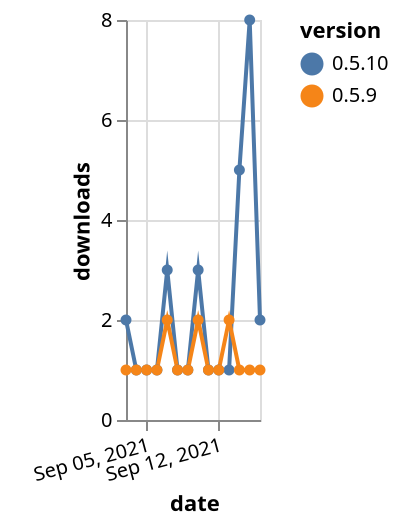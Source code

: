 {"$schema": "https://vega.github.io/schema/vega-lite/v5.json", "description": "A simple bar chart with embedded data.", "data": {"values": [{"date": "2021-09-03", "total": 121, "delta": 2, "version": "0.5.10"}, {"date": "2021-09-04", "total": 122, "delta": 1, "version": "0.5.10"}, {"date": "2021-09-05", "total": 123, "delta": 1, "version": "0.5.10"}, {"date": "2021-09-06", "total": 124, "delta": 1, "version": "0.5.10"}, {"date": "2021-09-07", "total": 127, "delta": 3, "version": "0.5.10"}, {"date": "2021-09-08", "total": 128, "delta": 1, "version": "0.5.10"}, {"date": "2021-09-09", "total": 129, "delta": 1, "version": "0.5.10"}, {"date": "2021-09-10", "total": 132, "delta": 3, "version": "0.5.10"}, {"date": "2021-09-11", "total": 133, "delta": 1, "version": "0.5.10"}, {"date": "2021-09-12", "total": 134, "delta": 1, "version": "0.5.10"}, {"date": "2021-09-13", "total": 135, "delta": 1, "version": "0.5.10"}, {"date": "2021-09-14", "total": 140, "delta": 5, "version": "0.5.10"}, {"date": "2021-09-15", "total": 148, "delta": 8, "version": "0.5.10"}, {"date": "2021-09-16", "total": 150, "delta": 2, "version": "0.5.10"}, {"date": "2021-09-03", "total": 188, "delta": 1, "version": "0.5.9"}, {"date": "2021-09-04", "total": 189, "delta": 1, "version": "0.5.9"}, {"date": "2021-09-05", "total": 190, "delta": 1, "version": "0.5.9"}, {"date": "2021-09-06", "total": 191, "delta": 1, "version": "0.5.9"}, {"date": "2021-09-07", "total": 193, "delta": 2, "version": "0.5.9"}, {"date": "2021-09-08", "total": 194, "delta": 1, "version": "0.5.9"}, {"date": "2021-09-09", "total": 195, "delta": 1, "version": "0.5.9"}, {"date": "2021-09-10", "total": 197, "delta": 2, "version": "0.5.9"}, {"date": "2021-09-11", "total": 198, "delta": 1, "version": "0.5.9"}, {"date": "2021-09-12", "total": 199, "delta": 1, "version": "0.5.9"}, {"date": "2021-09-13", "total": 201, "delta": 2, "version": "0.5.9"}, {"date": "2021-09-14", "total": 202, "delta": 1, "version": "0.5.9"}, {"date": "2021-09-15", "total": 203, "delta": 1, "version": "0.5.9"}, {"date": "2021-09-16", "total": 204, "delta": 1, "version": "0.5.9"}]}, "width": "container", "mark": {"type": "line", "point": {"filled": true}}, "encoding": {"x": {"field": "date", "type": "temporal", "timeUnit": "yearmonthdate", "title": "date", "axis": {"labelAngle": -15}}, "y": {"field": "delta", "type": "quantitative", "title": "downloads"}, "color": {"field": "version", "type": "nominal"}, "tooltip": {"field": "delta"}}}